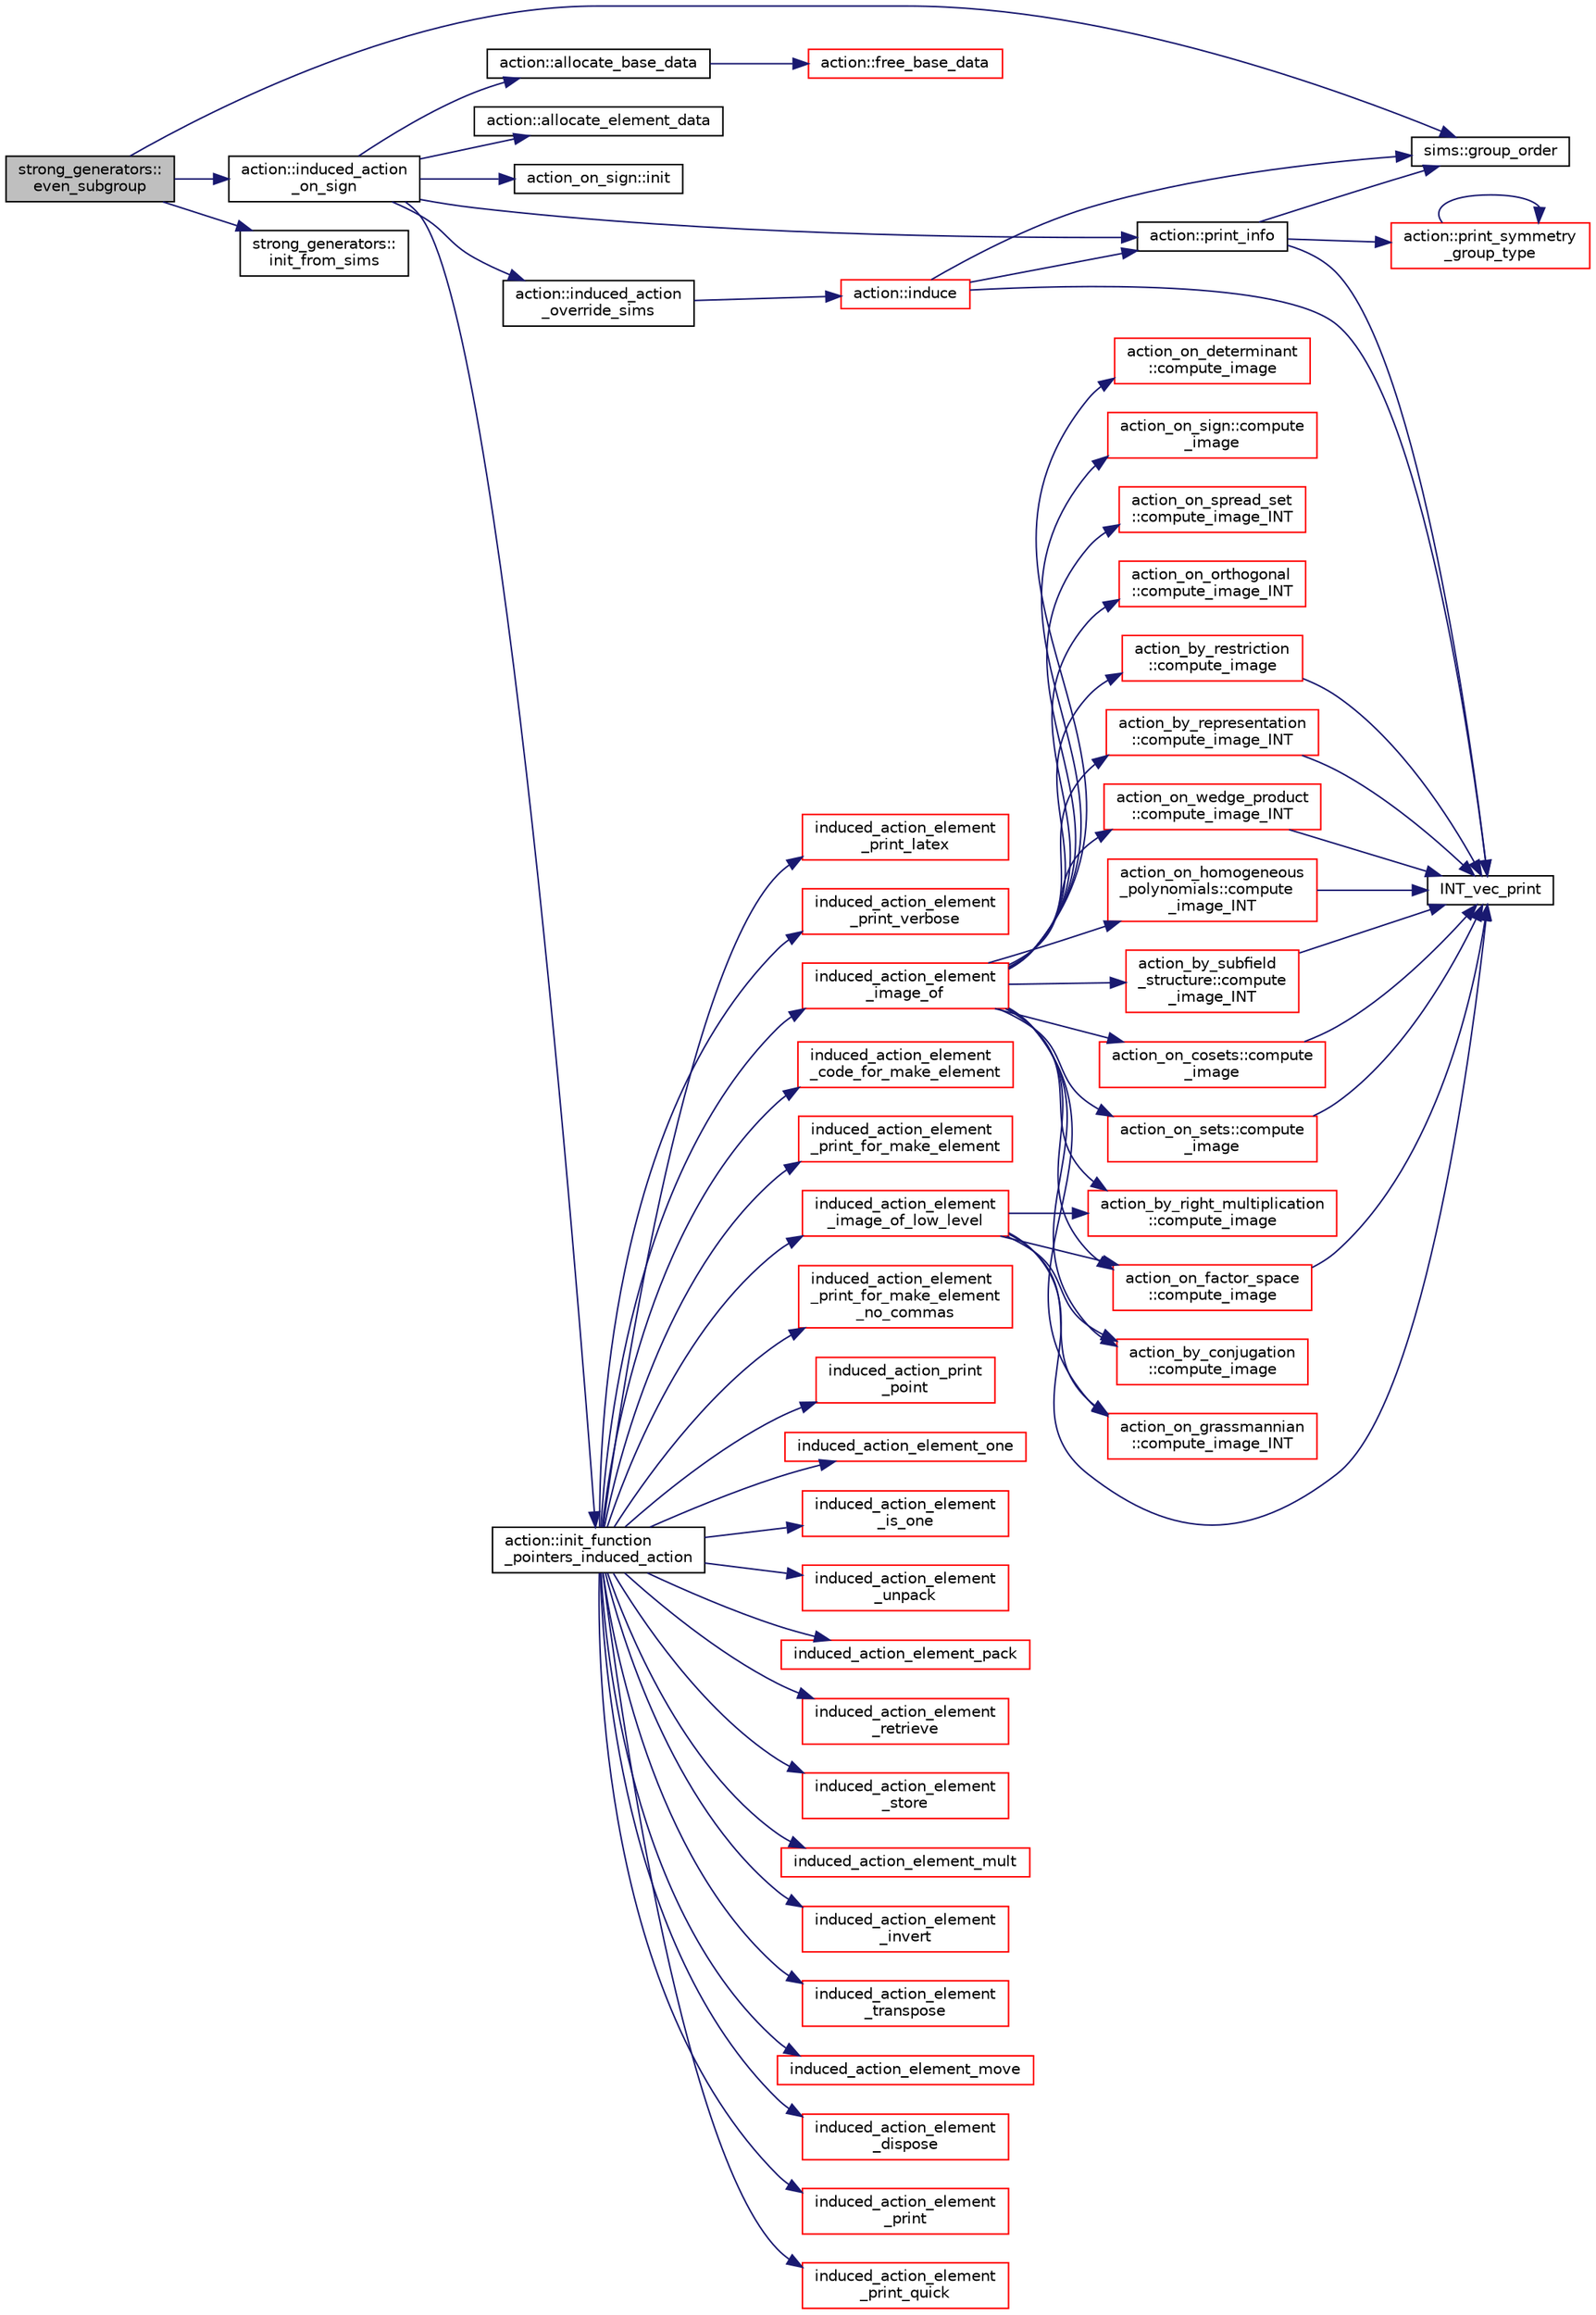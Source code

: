 digraph "strong_generators::even_subgroup"
{
  edge [fontname="Helvetica",fontsize="10",labelfontname="Helvetica",labelfontsize="10"];
  node [fontname="Helvetica",fontsize="10",shape=record];
  rankdir="LR";
  Node462 [label="strong_generators::\leven_subgroup",height=0.2,width=0.4,color="black", fillcolor="grey75", style="filled", fontcolor="black"];
  Node462 -> Node463 [color="midnightblue",fontsize="10",style="solid",fontname="Helvetica"];
  Node463 [label="action::induced_action\l_on_sign",height=0.2,width=0.4,color="black", fillcolor="white", style="filled",URL="$d2/d86/classaction.html#ab17b07971b94eae7c5efa21b33f643f1"];
  Node463 -> Node464 [color="midnightblue",fontsize="10",style="solid",fontname="Helvetica"];
  Node464 [label="action_on_sign::init",height=0.2,width=0.4,color="black", fillcolor="white", style="filled",URL="$da/d06/classaction__on__sign.html#a06c3795c6edc281073c17807c6f318cd"];
  Node463 -> Node465 [color="midnightblue",fontsize="10",style="solid",fontname="Helvetica"];
  Node465 [label="action::init_function\l_pointers_induced_action",height=0.2,width=0.4,color="black", fillcolor="white", style="filled",URL="$d2/d86/classaction.html#a3b9287d084b24f7a3b9532a7589c58de"];
  Node465 -> Node466 [color="midnightblue",fontsize="10",style="solid",fontname="Helvetica"];
  Node466 [label="induced_action_element\l_image_of",height=0.2,width=0.4,color="red", fillcolor="white", style="filled",URL="$dc/dd4/group__actions_8h.html#a821850d6c3988dd122de0489cd36f0f0"];
  Node466 -> Node467 [color="midnightblue",fontsize="10",style="solid",fontname="Helvetica"];
  Node467 [label="action_by_right_multiplication\l::compute_image",height=0.2,width=0.4,color="red", fillcolor="white", style="filled",URL="$d5/daa/classaction__by__right__multiplication.html#a5407ada4c7d5a1775144fbaadbb8be8e"];
  Node466 -> Node494 [color="midnightblue",fontsize="10",style="solid",fontname="Helvetica"];
  Node494 [label="action_by_restriction\l::compute_image",height=0.2,width=0.4,color="red", fillcolor="white", style="filled",URL="$d1/d7e/classaction__by__restriction.html#a2d669c0f0b3905fb5effc983c9fbb0cc"];
  Node494 -> Node470 [color="midnightblue",fontsize="10",style="solid",fontname="Helvetica"];
  Node470 [label="INT_vec_print",height=0.2,width=0.4,color="black", fillcolor="white", style="filled",URL="$df/dbf/sajeeb_8_c.html#a79a5901af0b47dd0d694109543c027fe"];
  Node466 -> Node496 [color="midnightblue",fontsize="10",style="solid",fontname="Helvetica"];
  Node496 [label="action_by_conjugation\l::compute_image",height=0.2,width=0.4,color="red", fillcolor="white", style="filled",URL="$d3/dda/classaction__by__conjugation.html#acd62853354e392089a10381a4f7c5ac6"];
  Node466 -> Node497 [color="midnightblue",fontsize="10",style="solid",fontname="Helvetica"];
  Node497 [label="action_by_representation\l::compute_image_INT",height=0.2,width=0.4,color="red", fillcolor="white", style="filled",URL="$d1/d9d/classaction__by__representation.html#a8c6b43be13f3fa61c51d3c5f2a3411d4"];
  Node497 -> Node470 [color="midnightblue",fontsize="10",style="solid",fontname="Helvetica"];
  Node466 -> Node510 [color="midnightblue",fontsize="10",style="solid",fontname="Helvetica"];
  Node510 [label="action_on_determinant\l::compute_image",height=0.2,width=0.4,color="red", fillcolor="white", style="filled",URL="$d4/d32/classaction__on__determinant.html#afc50562cf0aa95e81eb0062749dc3940"];
  Node466 -> Node527 [color="midnightblue",fontsize="10",style="solid",fontname="Helvetica"];
  Node527 [label="action_on_sign::compute\l_image",height=0.2,width=0.4,color="red", fillcolor="white", style="filled",URL="$da/d06/classaction__on__sign.html#a50a03ddd12e5619d59aee3de0fb5930e"];
  Node466 -> Node528 [color="midnightblue",fontsize="10",style="solid",fontname="Helvetica"];
  Node528 [label="action_on_grassmannian\l::compute_image_INT",height=0.2,width=0.4,color="red", fillcolor="white", style="filled",URL="$d9/ddf/classaction__on__grassmannian.html#a5379b51e0c1a96eaa1e087a8228604ca"];
  Node466 -> Node543 [color="midnightblue",fontsize="10",style="solid",fontname="Helvetica"];
  Node543 [label="action_on_spread_set\l::compute_image_INT",height=0.2,width=0.4,color="red", fillcolor="white", style="filled",URL="$d2/d7a/classaction__on__spread__set.html#a424ae719c98b5d99978e60f8f2d65437"];
  Node466 -> Node573 [color="midnightblue",fontsize="10",style="solid",fontname="Helvetica"];
  Node573 [label="action_on_orthogonal\l::compute_image_INT",height=0.2,width=0.4,color="red", fillcolor="white", style="filled",URL="$dc/d87/classaction__on__orthogonal.html#a53cee5a150163f7614151b9cd1fc06f3"];
  Node466 -> Node757 [color="midnightblue",fontsize="10",style="solid",fontname="Helvetica"];
  Node757 [label="action_on_wedge_product\l::compute_image_INT",height=0.2,width=0.4,color="red", fillcolor="white", style="filled",URL="$d0/deb/classaction__on__wedge__product.html#a54b13528f0219a5c1a87386725cc9548"];
  Node757 -> Node470 [color="midnightblue",fontsize="10",style="solid",fontname="Helvetica"];
  Node466 -> Node761 [color="midnightblue",fontsize="10",style="solid",fontname="Helvetica"];
  Node761 [label="action_on_homogeneous\l_polynomials::compute\l_image_INT",height=0.2,width=0.4,color="red", fillcolor="white", style="filled",URL="$d5/dd4/classaction__on__homogeneous__polynomials.html#a84c216eed330590e9ede771b560869ac"];
  Node761 -> Node470 [color="midnightblue",fontsize="10",style="solid",fontname="Helvetica"];
  Node466 -> Node802 [color="midnightblue",fontsize="10",style="solid",fontname="Helvetica"];
  Node802 [label="action_by_subfield\l_structure::compute\l_image_INT",height=0.2,width=0.4,color="red", fillcolor="white", style="filled",URL="$dd/d67/classaction__by__subfield__structure.html#a63b664e5bd11f8ab01329da6916ee1e9"];
  Node802 -> Node470 [color="midnightblue",fontsize="10",style="solid",fontname="Helvetica"];
  Node466 -> Node804 [color="midnightblue",fontsize="10",style="solid",fontname="Helvetica"];
  Node804 [label="action_on_cosets::compute\l_image",height=0.2,width=0.4,color="red", fillcolor="white", style="filled",URL="$d3/d72/classaction__on__cosets.html#a6c64ec61d7a0443041ca04ec17791dbd"];
  Node804 -> Node470 [color="midnightblue",fontsize="10",style="solid",fontname="Helvetica"];
  Node466 -> Node807 [color="midnightblue",fontsize="10",style="solid",fontname="Helvetica"];
  Node807 [label="action_on_factor_space\l::compute_image",height=0.2,width=0.4,color="red", fillcolor="white", style="filled",URL="$d5/d25/classaction__on__factor__space.html#a217d66e7c82945006dbe143ad9c681b2"];
  Node807 -> Node470 [color="midnightblue",fontsize="10",style="solid",fontname="Helvetica"];
  Node466 -> Node813 [color="midnightblue",fontsize="10",style="solid",fontname="Helvetica"];
  Node813 [label="action_on_sets::compute\l_image",height=0.2,width=0.4,color="red", fillcolor="white", style="filled",URL="$da/d37/classaction__on__sets.html#a4e97b6c049755220ec5a2ef12397da01"];
  Node813 -> Node470 [color="midnightblue",fontsize="10",style="solid",fontname="Helvetica"];
  Node465 -> Node872 [color="midnightblue",fontsize="10",style="solid",fontname="Helvetica"];
  Node872 [label="induced_action_element\l_image_of_low_level",height=0.2,width=0.4,color="red", fillcolor="white", style="filled",URL="$dc/dd4/group__actions_8h.html#aa4bc5f68829829d9a41223c260c658c5"];
  Node872 -> Node470 [color="midnightblue",fontsize="10",style="solid",fontname="Helvetica"];
  Node872 -> Node467 [color="midnightblue",fontsize="10",style="solid",fontname="Helvetica"];
  Node872 -> Node496 [color="midnightblue",fontsize="10",style="solid",fontname="Helvetica"];
  Node872 -> Node528 [color="midnightblue",fontsize="10",style="solid",fontname="Helvetica"];
  Node872 -> Node807 [color="midnightblue",fontsize="10",style="solid",fontname="Helvetica"];
  Node465 -> Node874 [color="midnightblue",fontsize="10",style="solid",fontname="Helvetica"];
  Node874 [label="induced_action_element_one",height=0.2,width=0.4,color="red", fillcolor="white", style="filled",URL="$dc/dd4/group__actions_8h.html#a11ad8abff8304e30e16403a1975a8aab"];
  Node465 -> Node876 [color="midnightblue",fontsize="10",style="solid",fontname="Helvetica"];
  Node876 [label="induced_action_element\l_is_one",height=0.2,width=0.4,color="red", fillcolor="white", style="filled",URL="$dc/dd4/group__actions_8h.html#aadb6a2b56e25c82dd455de09bb4bda82"];
  Node465 -> Node880 [color="midnightblue",fontsize="10",style="solid",fontname="Helvetica"];
  Node880 [label="induced_action_element\l_unpack",height=0.2,width=0.4,color="red", fillcolor="white", style="filled",URL="$dc/dd4/group__actions_8h.html#a99c6ddc3d11eeccddf87ca23badd1890"];
  Node465 -> Node883 [color="midnightblue",fontsize="10",style="solid",fontname="Helvetica"];
  Node883 [label="induced_action_element_pack",height=0.2,width=0.4,color="red", fillcolor="white", style="filled",URL="$dc/dd4/group__actions_8h.html#aa80cbe650affcff950137367a431715f"];
  Node465 -> Node886 [color="midnightblue",fontsize="10",style="solid",fontname="Helvetica"];
  Node886 [label="induced_action_element\l_retrieve",height=0.2,width=0.4,color="red", fillcolor="white", style="filled",URL="$dc/dd4/group__actions_8h.html#a9e51f4ab67af75d0a12a3eb7f211a5b4"];
  Node465 -> Node892 [color="midnightblue",fontsize="10",style="solid",fontname="Helvetica"];
  Node892 [label="induced_action_element\l_store",height=0.2,width=0.4,color="red", fillcolor="white", style="filled",URL="$dc/dd4/group__actions_8h.html#a23d42fb239ba7e886b1fb9fc96f1a3be"];
  Node465 -> Node899 [color="midnightblue",fontsize="10",style="solid",fontname="Helvetica"];
  Node899 [label="induced_action_element_mult",height=0.2,width=0.4,color="red", fillcolor="white", style="filled",URL="$dc/dd4/group__actions_8h.html#a7b00701d128922145960b4c15307113c"];
  Node465 -> Node901 [color="midnightblue",fontsize="10",style="solid",fontname="Helvetica"];
  Node901 [label="induced_action_element\l_invert",height=0.2,width=0.4,color="red", fillcolor="white", style="filled",URL="$dc/dd4/group__actions_8h.html#a9b7e3c76b30897cb2b62a974e063ce12"];
  Node465 -> Node903 [color="midnightblue",fontsize="10",style="solid",fontname="Helvetica"];
  Node903 [label="induced_action_element\l_transpose",height=0.2,width=0.4,color="red", fillcolor="white", style="filled",URL="$dc/dd4/group__actions_8h.html#ad1379970ade84fe3a44f26f5ec500db4"];
  Node465 -> Node906 [color="midnightblue",fontsize="10",style="solid",fontname="Helvetica"];
  Node906 [label="induced_action_element_move",height=0.2,width=0.4,color="red", fillcolor="white", style="filled",URL="$dc/dd4/group__actions_8h.html#a7b319593ee737d9c1ab5bc6223377541"];
  Node465 -> Node908 [color="midnightblue",fontsize="10",style="solid",fontname="Helvetica"];
  Node908 [label="induced_action_element\l_dispose",height=0.2,width=0.4,color="red", fillcolor="white", style="filled",URL="$dc/dd4/group__actions_8h.html#a5bf4e1daf5b0e799af9e065ab8046f99"];
  Node465 -> Node910 [color="midnightblue",fontsize="10",style="solid",fontname="Helvetica"];
  Node910 [label="induced_action_element\l_print",height=0.2,width=0.4,color="red", fillcolor="white", style="filled",URL="$dc/dd4/group__actions_8h.html#a670952bd230bf34b82f276deab684d23"];
  Node465 -> Node914 [color="midnightblue",fontsize="10",style="solid",fontname="Helvetica"];
  Node914 [label="induced_action_element\l_print_quick",height=0.2,width=0.4,color="red", fillcolor="white", style="filled",URL="$dc/dd4/group__actions_8h.html#a91760d711eca781aa4dbee22a5fc0168"];
  Node465 -> Node915 [color="midnightblue",fontsize="10",style="solid",fontname="Helvetica"];
  Node915 [label="induced_action_element\l_print_latex",height=0.2,width=0.4,color="red", fillcolor="white", style="filled",URL="$dc/dd4/group__actions_8h.html#a962508fbbbac127426c42fe5d0f147ab"];
  Node465 -> Node918 [color="midnightblue",fontsize="10",style="solid",fontname="Helvetica"];
  Node918 [label="induced_action_element\l_print_verbose",height=0.2,width=0.4,color="red", fillcolor="white", style="filled",URL="$dc/dd4/group__actions_8h.html#a647a452eeefdaed4834375175fec37fc"];
  Node465 -> Node920 [color="midnightblue",fontsize="10",style="solid",fontname="Helvetica"];
  Node920 [label="induced_action_element\l_code_for_make_element",height=0.2,width=0.4,color="red", fillcolor="white", style="filled",URL="$dc/dd4/group__actions_8h.html#af1c12dd980d376e72daaf9a383cebfdc"];
  Node465 -> Node922 [color="midnightblue",fontsize="10",style="solid",fontname="Helvetica"];
  Node922 [label="induced_action_element\l_print_for_make_element",height=0.2,width=0.4,color="red", fillcolor="white", style="filled",URL="$dc/dd4/group__actions_8h.html#ad7e7ef951b164a7084837401e3dbc400"];
  Node465 -> Node924 [color="midnightblue",fontsize="10",style="solid",fontname="Helvetica"];
  Node924 [label="induced_action_element\l_print_for_make_element\l_no_commas",height=0.2,width=0.4,color="red", fillcolor="white", style="filled",URL="$dc/dd4/group__actions_8h.html#ae151544128a85b12466172340404b955"];
  Node465 -> Node926 [color="midnightblue",fontsize="10",style="solid",fontname="Helvetica"];
  Node926 [label="induced_action_print\l_point",height=0.2,width=0.4,color="red", fillcolor="white", style="filled",URL="$dc/dd4/group__actions_8h.html#af15373c64f9e8d33dd3c448d98cc2382"];
  Node463 -> Node928 [color="midnightblue",fontsize="10",style="solid",fontname="Helvetica"];
  Node928 [label="action::allocate_base_data",height=0.2,width=0.4,color="black", fillcolor="white", style="filled",URL="$d2/d86/classaction.html#a345fa8dfbb60c8a100ab4dd80a966b1b"];
  Node928 -> Node929 [color="midnightblue",fontsize="10",style="solid",fontname="Helvetica"];
  Node929 [label="action::free_base_data",height=0.2,width=0.4,color="red", fillcolor="white", style="filled",URL="$d2/d86/classaction.html#a27aa9e5940cc8e08da6727927d0798a8"];
  Node463 -> Node931 [color="midnightblue",fontsize="10",style="solid",fontname="Helvetica"];
  Node931 [label="action::allocate_element_data",height=0.2,width=0.4,color="black", fillcolor="white", style="filled",URL="$d2/d86/classaction.html#adc5f98db8315bfd17fcd2fbb437d8f60"];
  Node463 -> Node932 [color="midnightblue",fontsize="10",style="solid",fontname="Helvetica"];
  Node932 [label="action::induced_action\l_override_sims",height=0.2,width=0.4,color="black", fillcolor="white", style="filled",URL="$d2/d86/classaction.html#ac8cc7d4543f6ef75a04777bd82ca244b"];
  Node932 -> Node933 [color="midnightblue",fontsize="10",style="solid",fontname="Helvetica"];
  Node933 [label="action::induce",height=0.2,width=0.4,color="red", fillcolor="white", style="filled",URL="$d2/d86/classaction.html#a32012836490e544a15fb4596b90cb07b"];
  Node933 -> Node934 [color="midnightblue",fontsize="10",style="solid",fontname="Helvetica"];
  Node934 [label="action::print_info",height=0.2,width=0.4,color="black", fillcolor="white", style="filled",URL="$d2/d86/classaction.html#a6f89e493e5c5a32e5c3b8963d438ce86"];
  Node934 -> Node571 [color="midnightblue",fontsize="10",style="solid",fontname="Helvetica"];
  Node571 [label="action::print_symmetry\l_group_type",height=0.2,width=0.4,color="red", fillcolor="white", style="filled",URL="$d2/d86/classaction.html#aed811766c7e64fe2c853df8b0b67aa6e"];
  Node571 -> Node571 [color="midnightblue",fontsize="10",style="solid",fontname="Helvetica"];
  Node934 -> Node470 [color="midnightblue",fontsize="10",style="solid",fontname="Helvetica"];
  Node934 -> Node935 [color="midnightblue",fontsize="10",style="solid",fontname="Helvetica"];
  Node935 [label="sims::group_order",height=0.2,width=0.4,color="black", fillcolor="white", style="filled",URL="$d9/df3/classsims.html#aa442445175656570fa35febbe790efad"];
  Node933 -> Node935 [color="midnightblue",fontsize="10",style="solid",fontname="Helvetica"];
  Node933 -> Node470 [color="midnightblue",fontsize="10",style="solid",fontname="Helvetica"];
  Node463 -> Node934 [color="midnightblue",fontsize="10",style="solid",fontname="Helvetica"];
  Node462 -> Node935 [color="midnightblue",fontsize="10",style="solid",fontname="Helvetica"];
  Node462 -> Node948 [color="midnightblue",fontsize="10",style="solid",fontname="Helvetica"];
  Node948 [label="strong_generators::\linit_from_sims",height=0.2,width=0.4,color="black", fillcolor="white", style="filled",URL="$dc/d09/classstrong__generators.html#a2b997decdab82e889c1151f29a846a66"];
}
